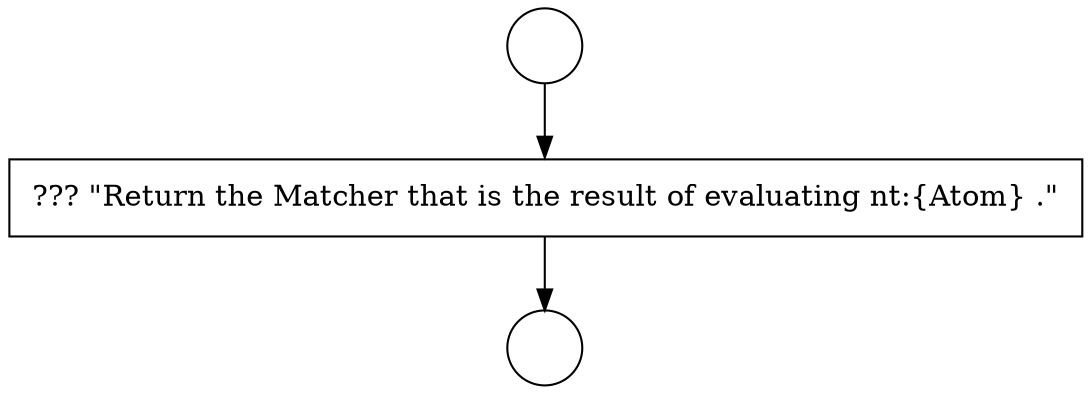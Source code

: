 digraph {
  node12262 [shape=circle label=" " color="black" fillcolor="white" style=filled]
  node12264 [shape=none, margin=0, label=<<font color="black">
    <table border="0" cellborder="1" cellspacing="0" cellpadding="10">
      <tr><td align="left">??? &quot;Return the Matcher that is the result of evaluating nt:{Atom} .&quot;</td></tr>
    </table>
  </font>> color="black" fillcolor="white" style=filled]
  node12263 [shape=circle label=" " color="black" fillcolor="white" style=filled]
  node12262 -> node12264 [ color="black"]
  node12264 -> node12263 [ color="black"]
}
